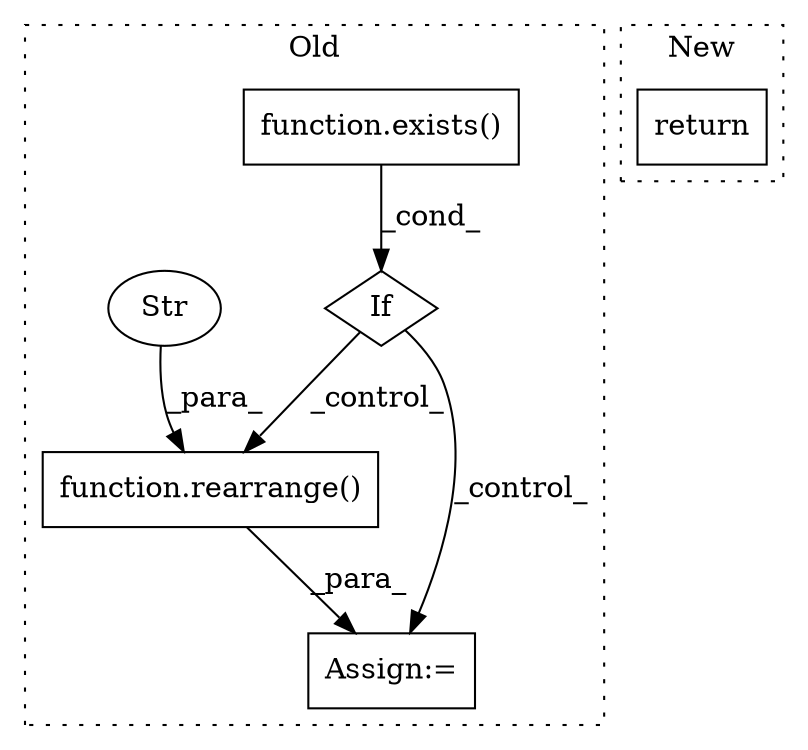 digraph G {
subgraph cluster0 {
1 [label="function.exists()" a="75" s="4456,4467" l="7,1" shape="box"];
3 [label="function.rearrange()" a="75" s="4489,4523" l="10,1" shape="box"];
4 [label="Str" a="66" s="4505" l="18" shape="ellipse"];
5 [label="If" a="96" s="4453,4468" l="3,14" shape="diamond"];
6 [label="Assign:=" a="68" s="4486" l="3" shape="box"];
label = "Old";
style="dotted";
}
subgraph cluster1 {
2 [label="return" a="93" s="5342" l="7" shape="box"];
label = "New";
style="dotted";
}
1 -> 5 [label="_cond_"];
3 -> 6 [label="_para_"];
4 -> 3 [label="_para_"];
5 -> 6 [label="_control_"];
5 -> 3 [label="_control_"];
}